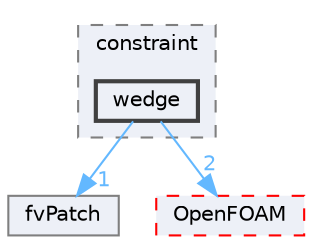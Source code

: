 digraph "src/finiteVolume/fvMesh/fvPatches/constraint/wedge"
{
 // LATEX_PDF_SIZE
  bgcolor="transparent";
  edge [fontname=Helvetica,fontsize=10,labelfontname=Helvetica,labelfontsize=10];
  node [fontname=Helvetica,fontsize=10,shape=box,height=0.2,width=0.4];
  compound=true
  subgraph clusterdir_9b55a90ed6410b18bd357d7a8a7e772f {
    graph [ bgcolor="#edf0f7", pencolor="grey50", label="constraint", fontname=Helvetica,fontsize=10 style="filled,dashed", URL="dir_9b55a90ed6410b18bd357d7a8a7e772f.html",tooltip=""]
  dir_d73e1f534efc0231771275157557e041 [label="wedge", fillcolor="#edf0f7", color="grey25", style="filled,bold", URL="dir_d73e1f534efc0231771275157557e041.html",tooltip=""];
  }
  dir_9aeac362c73ae2f52e334aea3c97600f [label="fvPatch", fillcolor="#edf0f7", color="grey50", style="filled", URL="dir_9aeac362c73ae2f52e334aea3c97600f.html",tooltip=""];
  dir_c5473ff19b20e6ec4dfe5c310b3778a8 [label="OpenFOAM", fillcolor="#edf0f7", color="red", style="filled,dashed", URL="dir_c5473ff19b20e6ec4dfe5c310b3778a8.html",tooltip=""];
  dir_d73e1f534efc0231771275157557e041->dir_9aeac362c73ae2f52e334aea3c97600f [headlabel="1", labeldistance=1.5 headhref="dir_004393_001562.html" href="dir_004393_001562.html" color="steelblue1" fontcolor="steelblue1"];
  dir_d73e1f534efc0231771275157557e041->dir_c5473ff19b20e6ec4dfe5c310b3778a8 [headlabel="2", labeldistance=1.5 headhref="dir_004393_002695.html" href="dir_004393_002695.html" color="steelblue1" fontcolor="steelblue1"];
}
